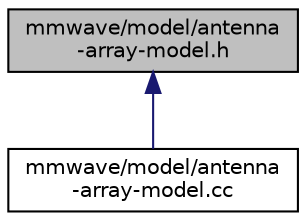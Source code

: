 digraph "mmwave/model/antenna-array-model.h"
{
  edge [fontname="Helvetica",fontsize="10",labelfontname="Helvetica",labelfontsize="10"];
  node [fontname="Helvetica",fontsize="10",shape=record];
  Node1 [label="mmwave/model/antenna\l-array-model.h",height=0.2,width=0.4,color="black", fillcolor="grey75", style="filled", fontcolor="black"];
  Node1 -> Node2 [dir="back",color="midnightblue",fontsize="10",style="solid"];
  Node2 [label="mmwave/model/antenna\l-array-model.cc",height=0.2,width=0.4,color="black", fillcolor="white", style="filled",URL="$dc/d68/antenna-array-model_8cc.html"];
}
